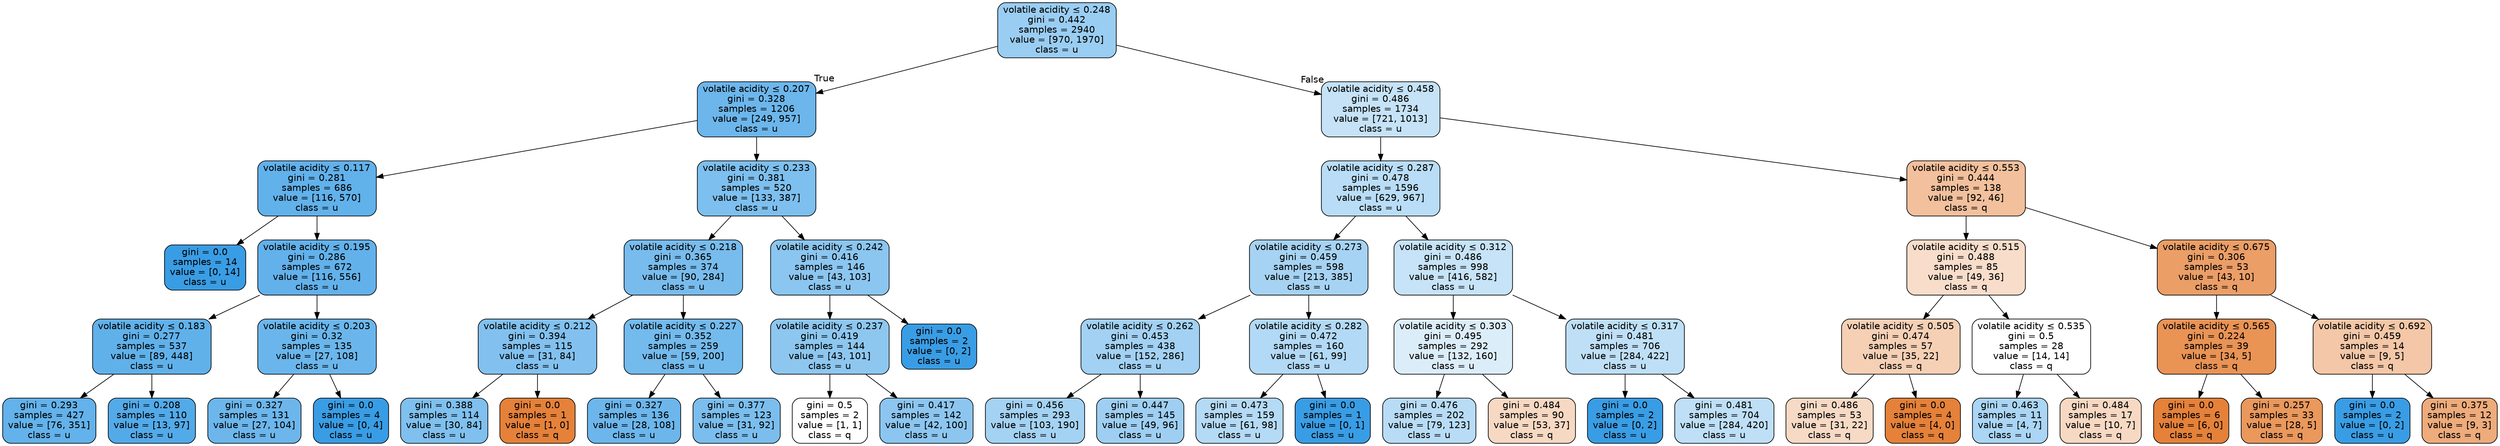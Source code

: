 digraph Tree {
node [shape=box, style="filled, rounded", color="black", fontname=helvetica] ;
edge [fontname=helvetica] ;
0 [label=<volatile acidity &le; 0.248<br/>gini = 0.442<br/>samples = 2940<br/>value = [970, 1970]<br/>class = u>, fillcolor="#399de581"] ;
1 [label=<volatile acidity &le; 0.207<br/>gini = 0.328<br/>samples = 1206<br/>value = [249, 957]<br/>class = u>, fillcolor="#399de5bd"] ;
0 -> 1 [labeldistance=2.5, labelangle=45, headlabel="True"] ;
2 [label=<volatile acidity &le; 0.117<br/>gini = 0.281<br/>samples = 686<br/>value = [116, 570]<br/>class = u>, fillcolor="#399de5cb"] ;
1 -> 2 ;
3 [label=<gini = 0.0<br/>samples = 14<br/>value = [0, 14]<br/>class = u>, fillcolor="#399de5ff"] ;
2 -> 3 ;
4 [label=<volatile acidity &le; 0.195<br/>gini = 0.286<br/>samples = 672<br/>value = [116, 556]<br/>class = u>, fillcolor="#399de5ca"] ;
2 -> 4 ;
5 [label=<volatile acidity &le; 0.183<br/>gini = 0.277<br/>samples = 537<br/>value = [89, 448]<br/>class = u>, fillcolor="#399de5cc"] ;
4 -> 5 ;
6 [label=<gini = 0.293<br/>samples = 427<br/>value = [76, 351]<br/>class = u>, fillcolor="#399de5c8"] ;
5 -> 6 ;
7 [label=<gini = 0.208<br/>samples = 110<br/>value = [13, 97]<br/>class = u>, fillcolor="#399de5dd"] ;
5 -> 7 ;
8 [label=<volatile acidity &le; 0.203<br/>gini = 0.32<br/>samples = 135<br/>value = [27, 108]<br/>class = u>, fillcolor="#399de5bf"] ;
4 -> 8 ;
9 [label=<gini = 0.327<br/>samples = 131<br/>value = [27, 104]<br/>class = u>, fillcolor="#399de5bd"] ;
8 -> 9 ;
10 [label=<gini = 0.0<br/>samples = 4<br/>value = [0, 4]<br/>class = u>, fillcolor="#399de5ff"] ;
8 -> 10 ;
11 [label=<volatile acidity &le; 0.233<br/>gini = 0.381<br/>samples = 520<br/>value = [133, 387]<br/>class = u>, fillcolor="#399de5a7"] ;
1 -> 11 ;
12 [label=<volatile acidity &le; 0.218<br/>gini = 0.365<br/>samples = 374<br/>value = [90, 284]<br/>class = u>, fillcolor="#399de5ae"] ;
11 -> 12 ;
13 [label=<volatile acidity &le; 0.212<br/>gini = 0.394<br/>samples = 115<br/>value = [31, 84]<br/>class = u>, fillcolor="#399de5a1"] ;
12 -> 13 ;
14 [label=<gini = 0.388<br/>samples = 114<br/>value = [30, 84]<br/>class = u>, fillcolor="#399de5a4"] ;
13 -> 14 ;
15 [label=<gini = 0.0<br/>samples = 1<br/>value = [1, 0]<br/>class = q>, fillcolor="#e58139ff"] ;
13 -> 15 ;
16 [label=<volatile acidity &le; 0.227<br/>gini = 0.352<br/>samples = 259<br/>value = [59, 200]<br/>class = u>, fillcolor="#399de5b4"] ;
12 -> 16 ;
17 [label=<gini = 0.327<br/>samples = 136<br/>value = [28, 108]<br/>class = u>, fillcolor="#399de5bd"] ;
16 -> 17 ;
18 [label=<gini = 0.377<br/>samples = 123<br/>value = [31, 92]<br/>class = u>, fillcolor="#399de5a9"] ;
16 -> 18 ;
19 [label=<volatile acidity &le; 0.242<br/>gini = 0.416<br/>samples = 146<br/>value = [43, 103]<br/>class = u>, fillcolor="#399de595"] ;
11 -> 19 ;
20 [label=<volatile acidity &le; 0.237<br/>gini = 0.419<br/>samples = 144<br/>value = [43, 101]<br/>class = u>, fillcolor="#399de592"] ;
19 -> 20 ;
21 [label=<gini = 0.5<br/>samples = 2<br/>value = [1, 1]<br/>class = q>, fillcolor="#e5813900"] ;
20 -> 21 ;
22 [label=<gini = 0.417<br/>samples = 142<br/>value = [42, 100]<br/>class = u>, fillcolor="#399de594"] ;
20 -> 22 ;
23 [label=<gini = 0.0<br/>samples = 2<br/>value = [0, 2]<br/>class = u>, fillcolor="#399de5ff"] ;
19 -> 23 ;
24 [label=<volatile acidity &le; 0.458<br/>gini = 0.486<br/>samples = 1734<br/>value = [721, 1013]<br/>class = u>, fillcolor="#399de54a"] ;
0 -> 24 [labeldistance=2.5, labelangle=-45, headlabel="False"] ;
25 [label=<volatile acidity &le; 0.287<br/>gini = 0.478<br/>samples = 1596<br/>value = [629, 967]<br/>class = u>, fillcolor="#399de559"] ;
24 -> 25 ;
26 [label=<volatile acidity &le; 0.273<br/>gini = 0.459<br/>samples = 598<br/>value = [213, 385]<br/>class = u>, fillcolor="#399de572"] ;
25 -> 26 ;
27 [label=<volatile acidity &le; 0.262<br/>gini = 0.453<br/>samples = 438<br/>value = [152, 286]<br/>class = u>, fillcolor="#399de577"] ;
26 -> 27 ;
28 [label=<gini = 0.456<br/>samples = 293<br/>value = [103, 190]<br/>class = u>, fillcolor="#399de575"] ;
27 -> 28 ;
29 [label=<gini = 0.447<br/>samples = 145<br/>value = [49, 96]<br/>class = u>, fillcolor="#399de57d"] ;
27 -> 29 ;
30 [label=<volatile acidity &le; 0.282<br/>gini = 0.472<br/>samples = 160<br/>value = [61, 99]<br/>class = u>, fillcolor="#399de562"] ;
26 -> 30 ;
31 [label=<gini = 0.473<br/>samples = 159<br/>value = [61, 98]<br/>class = u>, fillcolor="#399de560"] ;
30 -> 31 ;
32 [label=<gini = 0.0<br/>samples = 1<br/>value = [0, 1]<br/>class = u>, fillcolor="#399de5ff"] ;
30 -> 32 ;
33 [label=<volatile acidity &le; 0.312<br/>gini = 0.486<br/>samples = 998<br/>value = [416, 582]<br/>class = u>, fillcolor="#399de549"] ;
25 -> 33 ;
34 [label=<volatile acidity &le; 0.303<br/>gini = 0.495<br/>samples = 292<br/>value = [132, 160]<br/>class = u>, fillcolor="#399de52d"] ;
33 -> 34 ;
35 [label=<gini = 0.476<br/>samples = 202<br/>value = [79, 123]<br/>class = u>, fillcolor="#399de55b"] ;
34 -> 35 ;
36 [label=<gini = 0.484<br/>samples = 90<br/>value = [53, 37]<br/>class = q>, fillcolor="#e581394d"] ;
34 -> 36 ;
37 [label=<volatile acidity &le; 0.317<br/>gini = 0.481<br/>samples = 706<br/>value = [284, 422]<br/>class = u>, fillcolor="#399de553"] ;
33 -> 37 ;
38 [label=<gini = 0.0<br/>samples = 2<br/>value = [0, 2]<br/>class = u>, fillcolor="#399de5ff"] ;
37 -> 38 ;
39 [label=<gini = 0.481<br/>samples = 704<br/>value = [284, 420]<br/>class = u>, fillcolor="#399de553"] ;
37 -> 39 ;
40 [label=<volatile acidity &le; 0.553<br/>gini = 0.444<br/>samples = 138<br/>value = [92, 46]<br/>class = q>, fillcolor="#e581397f"] ;
24 -> 40 ;
41 [label=<volatile acidity &le; 0.515<br/>gini = 0.488<br/>samples = 85<br/>value = [49, 36]<br/>class = q>, fillcolor="#e5813944"] ;
40 -> 41 ;
42 [label=<volatile acidity &le; 0.505<br/>gini = 0.474<br/>samples = 57<br/>value = [35, 22]<br/>class = q>, fillcolor="#e581395f"] ;
41 -> 42 ;
43 [label=<gini = 0.486<br/>samples = 53<br/>value = [31, 22]<br/>class = q>, fillcolor="#e581394a"] ;
42 -> 43 ;
44 [label=<gini = 0.0<br/>samples = 4<br/>value = [4, 0]<br/>class = q>, fillcolor="#e58139ff"] ;
42 -> 44 ;
45 [label=<volatile acidity &le; 0.535<br/>gini = 0.5<br/>samples = 28<br/>value = [14, 14]<br/>class = q>, fillcolor="#e5813900"] ;
41 -> 45 ;
46 [label=<gini = 0.463<br/>samples = 11<br/>value = [4, 7]<br/>class = u>, fillcolor="#399de56d"] ;
45 -> 46 ;
47 [label=<gini = 0.484<br/>samples = 17<br/>value = [10, 7]<br/>class = q>, fillcolor="#e581394d"] ;
45 -> 47 ;
48 [label=<volatile acidity &le; 0.675<br/>gini = 0.306<br/>samples = 53<br/>value = [43, 10]<br/>class = q>, fillcolor="#e58139c4"] ;
40 -> 48 ;
49 [label=<volatile acidity &le; 0.565<br/>gini = 0.224<br/>samples = 39<br/>value = [34, 5]<br/>class = q>, fillcolor="#e58139da"] ;
48 -> 49 ;
50 [label=<gini = 0.0<br/>samples = 6<br/>value = [6, 0]<br/>class = q>, fillcolor="#e58139ff"] ;
49 -> 50 ;
51 [label=<gini = 0.257<br/>samples = 33<br/>value = [28, 5]<br/>class = q>, fillcolor="#e58139d1"] ;
49 -> 51 ;
52 [label=<volatile acidity &le; 0.692<br/>gini = 0.459<br/>samples = 14<br/>value = [9, 5]<br/>class = q>, fillcolor="#e5813971"] ;
48 -> 52 ;
53 [label=<gini = 0.0<br/>samples = 2<br/>value = [0, 2]<br/>class = u>, fillcolor="#399de5ff"] ;
52 -> 53 ;
54 [label=<gini = 0.375<br/>samples = 12<br/>value = [9, 3]<br/>class = q>, fillcolor="#e58139aa"] ;
52 -> 54 ;
}